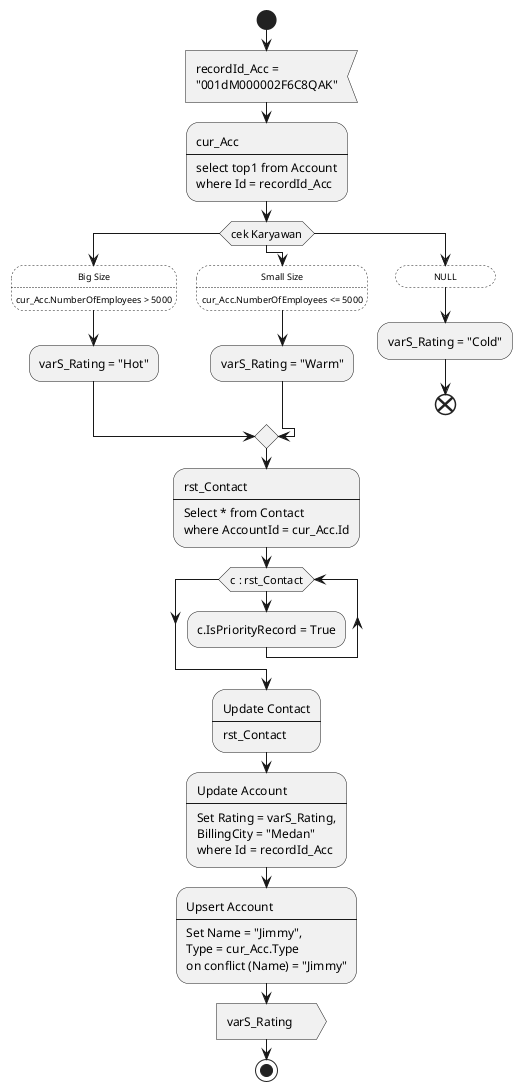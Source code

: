 @startuml
<style>
    element {
        MinimumWidth 100
        MaximumWidth 180
    }
    .kondisi {
        FontSize 9
        Padding 5
        LineStyle 2
        BackGroundColor transparent
        HorizontalAlignment center
    }
</style>
skinparam defaultFontName "verdana"

start
:recordId_Acc = "001dM000002F6C8QAK";<<input>>

:cur_Acc 
----
select top1 from Account 
where Id = recordId_Acc;

switch (cek Karyawan)
case ()
    :Big Size
    ....
    cur_Acc.NumberOfEmployees > 5000;<<kondisi>>
    :varS_Rating = "Hot"; 
case ()
    :Small Size
    ....
    cur_Acc.NumberOfEmployees <= 5000;<<kondisi>>
    :varS_Rating = "Warm"; 
case ()
    :NULL;<<kondisi>>
    :varS_Rating = "Cold"; 
    end
endswitch

:rst_Contact 
----
Select * from Contact 
where AccountId = cur_Acc.Id;

while(c : rst_Contact)
    :c.IsPriorityRecord = True;
endwhile

:Update Contact 
----
rst_Contact;

:Update Account 
----
Set Rating = varS_Rating,
BillingCity = "Medan"
where Id = recordId_Acc;

:Upsert Account 
----
Set Name = "Jimmy",
Type = cur_Acc.Type
on conflict (Name) = "Jimmy";

:varS_Rating;<<output>>
stop
@enduml
